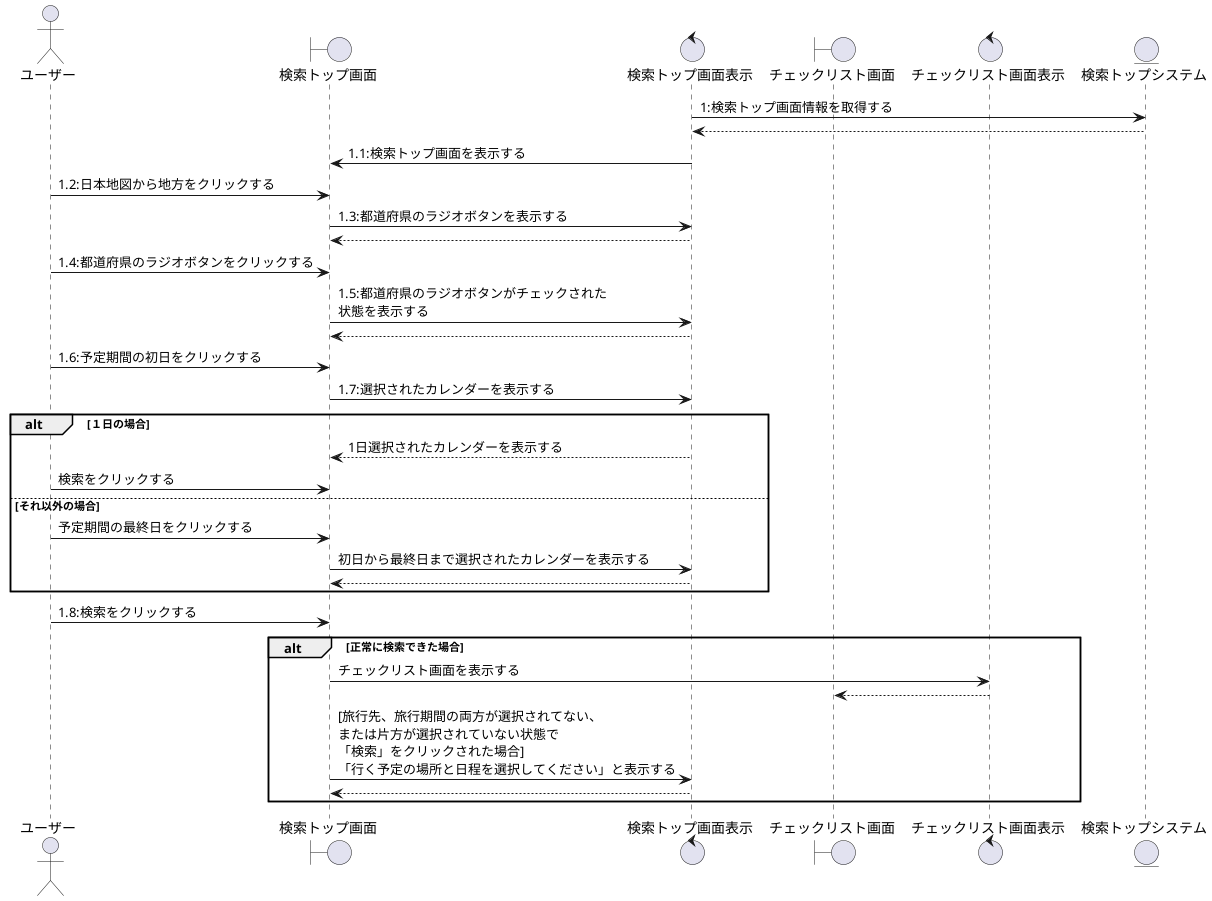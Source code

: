@startuml diagram1

actor ユーザー as a1
boundary 検索トップ画面 as b1
control 検索トップ画面表示 as c1
boundary チェックリスト画面 as d1
control チェックリスト画面表示 as e1 
entity 検索トップシステム as f1

c1 -> f1: 1:検索トップ画面情報を取得する
c1 <-- f1:
b1 <- c1: 1.1:検索トップ画面を表示する
a1 -> b1: 1.2:日本地図から地方をクリックする
b1 -> c1: 1.3:都道府県のラジオボタンを表示する
b1 <-- c1:
a1 -> b1: 1.4:都道府県のラジオボタンをクリックする
b1 -> c1: 1.5:都道府県のラジオボタンがチェックされた\n状態を表示する
b1 <-- c1:
a1 -> b1: 1.6:予定期間の初日をクリックする
b1 -> c1: 1.7:選択されたカレンダーを表示する
alt １日の場合
b1 <-- c1:1日選択されたカレンダーを表示する
a1 -> b1: 検索をクリックする
else それ以外の場合
a1 -> b1: 予定期間の最終日をクリックする
b1 -> c1: 初日から最終日まで選択されたカレンダーを表示する
b1 <-- c1:
end



a1 -> b1: 1.8:検索をクリックする
alt 正常に検索できた場合

b1 -> e1:チェックリスト画面を表示する
d1 <-- e1:
b1 -> c1:[旅行先、旅行期間の両方が選択されてない、\nまたは片方が選択されていない状態で\n「検索」をクリックされた場合]\n「行く予定の場所と日程を選択してください」と表示する
b1 <-- c1
end

@enduml
